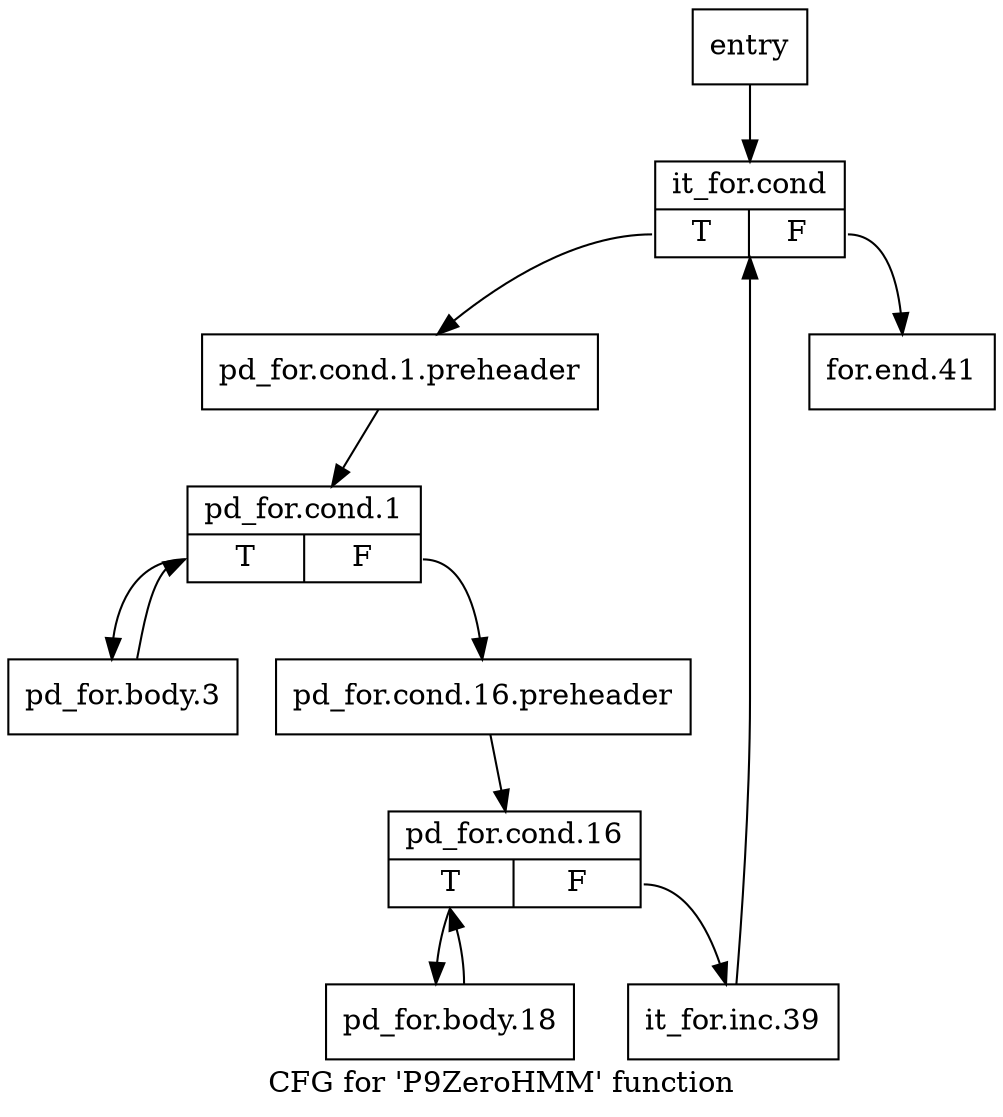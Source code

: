 digraph "CFG for 'P9ZeroHMM' function" {
	label="CFG for 'P9ZeroHMM' function";

	Node0x2ad1a80 [shape=record,label="{entry}"];
	Node0x2ad1a80 -> Node0x2ad1ad0;
	Node0x2ad1ad0 [shape=record,label="{it_for.cond|{<s0>T|<s1>F}}"];
	Node0x2ad1ad0:s0 -> Node0x2ad1b20;
	Node0x2ad1ad0:s1 -> Node0x2ad1d50;
	Node0x2ad1b20 [shape=record,label="{pd_for.cond.1.preheader}"];
	Node0x2ad1b20 -> Node0x2ad1b70;
	Node0x2ad1b70 [shape=record,label="{pd_for.cond.1|{<s0>T|<s1>F}}"];
	Node0x2ad1b70:s0 -> Node0x2ad1c10;
	Node0x2ad1b70:s1 -> Node0x2ad1bc0;
	Node0x2ad1bc0 [shape=record,label="{pd_for.cond.16.preheader}"];
	Node0x2ad1bc0 -> Node0x2ad1c60;
	Node0x2ad1c10 [shape=record,label="{pd_for.body.3}"];
	Node0x2ad1c10 -> Node0x2ad1b70;
	Node0x2ad1c60 [shape=record,label="{pd_for.cond.16|{<s0>T|<s1>F}}"];
	Node0x2ad1c60:s0 -> Node0x2ad1cb0;
	Node0x2ad1c60:s1 -> Node0x2ad1d00;
	Node0x2ad1cb0 [shape=record,label="{pd_for.body.18}"];
	Node0x2ad1cb0 -> Node0x2ad1c60;
	Node0x2ad1d00 [shape=record,label="{it_for.inc.39}"];
	Node0x2ad1d00 -> Node0x2ad1ad0;
	Node0x2ad1d50 [shape=record,label="{for.end.41}"];
}
